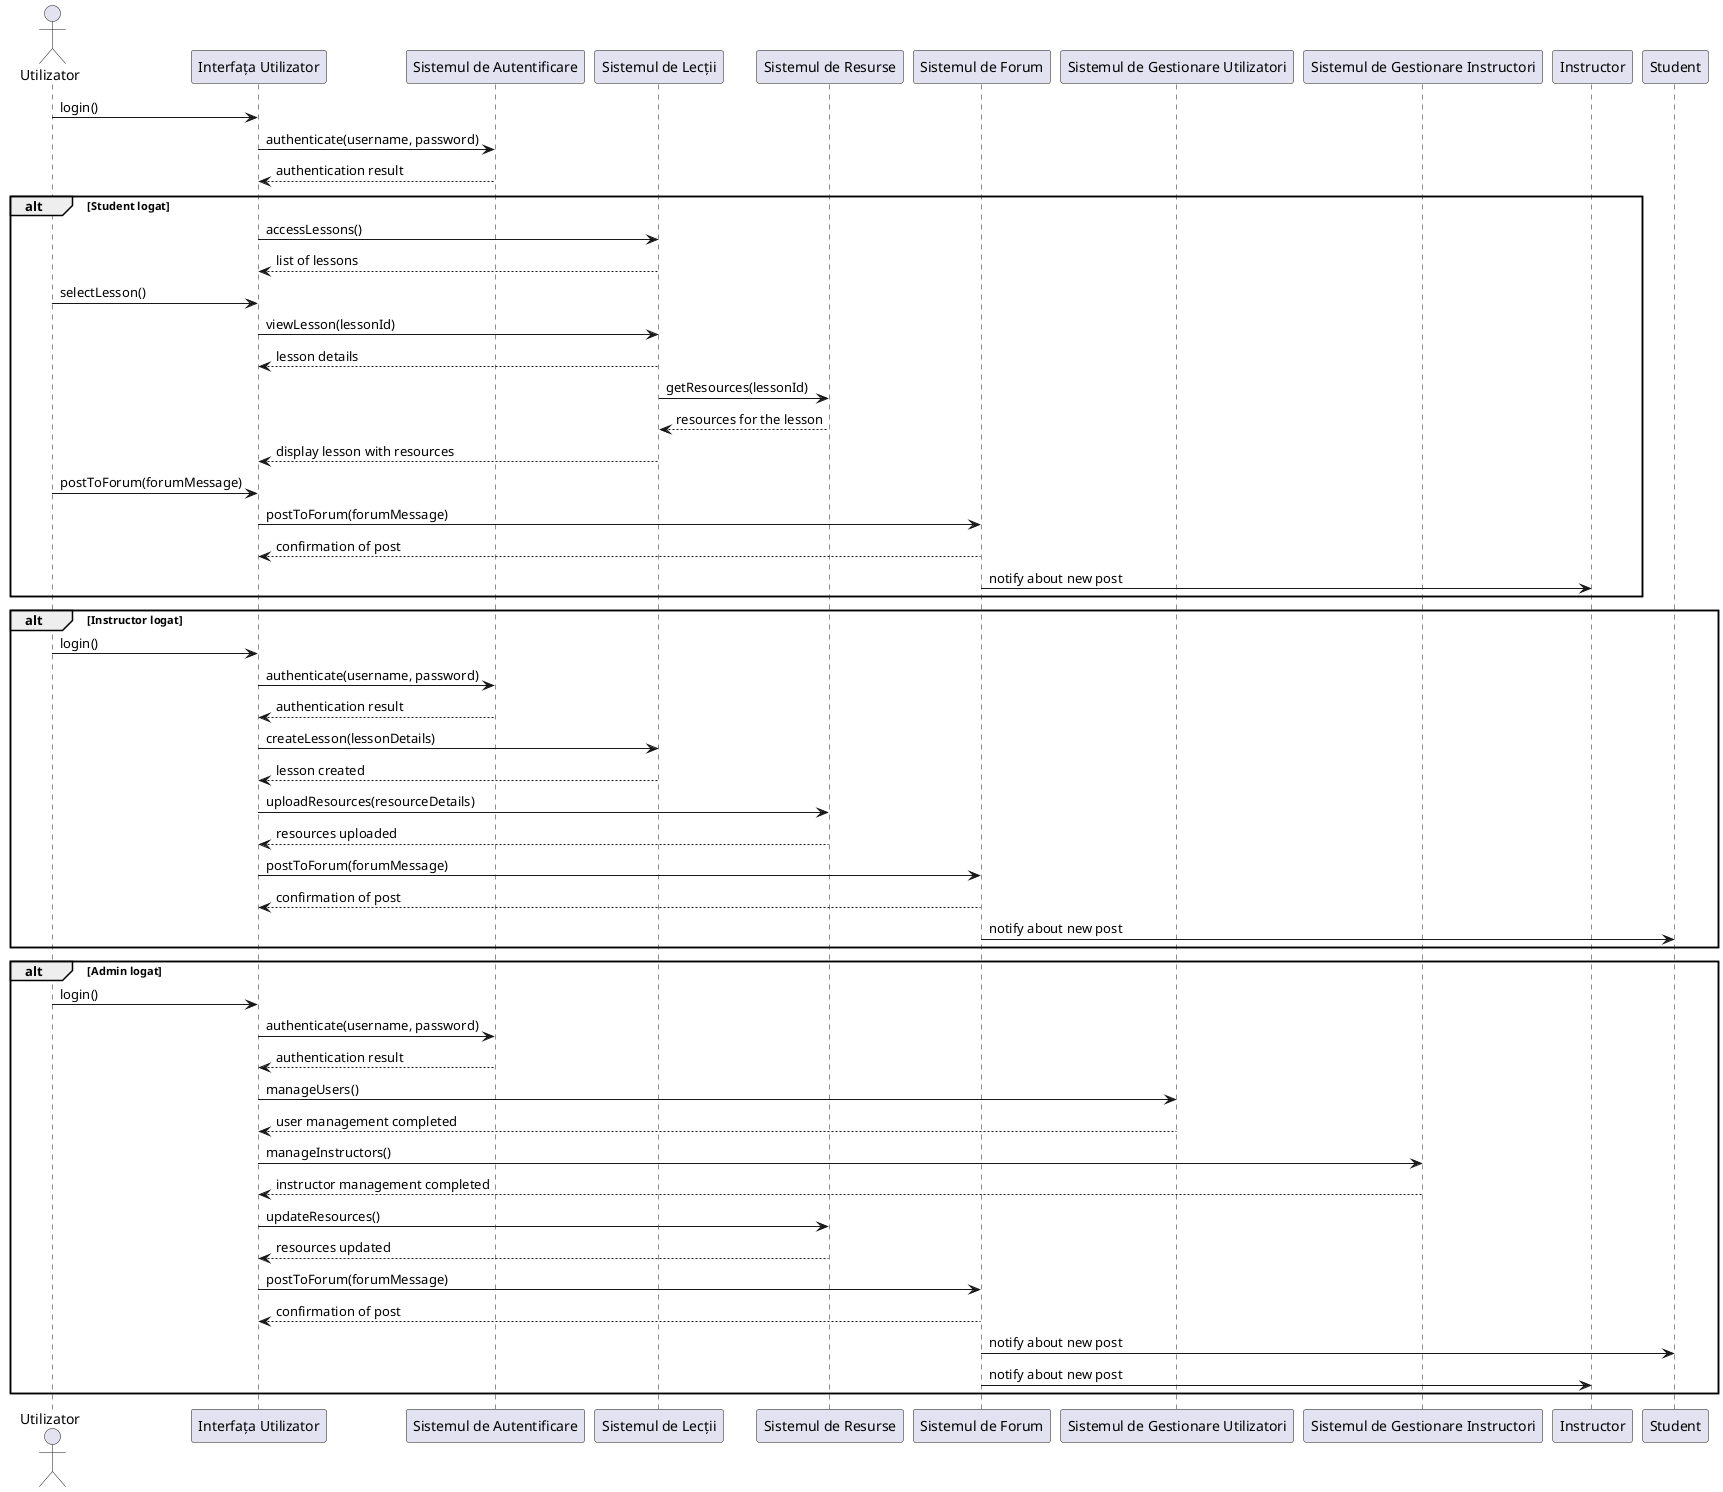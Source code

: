 @startuml
' Diagrama de interacțiune pe baza diagramei de clase

actor Utilizator

participant "Interfața Utilizator" as UI
participant "Sistemul de Autentificare" as Auth
participant "Sistemul de Lecții" as LessonSys
participant "Sistemul de Resurse" as ResourceSys
participant "Sistemul de Forum" as ForumSys
participant "Sistemul de Gestionare Utilizatori" as UserSys
participant "Sistemul de Gestionare Instructori" as InstructorSys

' Fluxul pentru un utilizator (student)
Utilizator -> UI: login()
UI -> Auth: authenticate(username, password)
Auth --> UI: authentication result

alt Student logat
    UI -> LessonSys: accessLessons()
    LessonSys --> UI: list of lessons
    Utilizator -> UI: selectLesson()
    UI -> LessonSys: viewLesson(lessonId)
    LessonSys --> UI: lesson details
    LessonSys -> ResourceSys: getResources(lessonId)
    ResourceSys --> LessonSys: resources for the lesson
    LessonSys --> UI: display lesson with resources

    Utilizator -> UI: postToForum(forumMessage)
    UI -> ForumSys: postToForum(forumMessage)
    ForumSys --> UI: confirmation of post
    ForumSys -> Instructor: notify about new post
end

' Fluxul pentru instructor
alt Instructor logat
    Utilizator -> UI: login()
    UI -> Auth: authenticate(username, password)
    Auth --> UI: authentication result

    UI -> LessonSys: createLesson(lessonDetails)
    LessonSys --> UI: lesson created
    UI -> ResourceSys: uploadResources(resourceDetails)
    ResourceSys --> UI: resources uploaded
    UI -> ForumSys: postToForum(forumMessage)
    ForumSys --> UI: confirmation of post
    ForumSys -> Student: notify about new post
end

' Fluxul pentru admin
alt Admin logat
    Utilizator -> UI: login()
    UI -> Auth: authenticate(username, password)
    Auth --> UI: authentication result

    UI -> UserSys: manageUsers()
    UserSys --> UI: user management completed
    UI -> InstructorSys: manageInstructors()
    InstructorSys --> UI: instructor management completed
    UI -> ResourceSys: updateResources()
    ResourceSys --> UI: resources updated
    UI -> ForumSys: postToForum(forumMessage)
    ForumSys --> UI: confirmation of post
    ForumSys -> Student: notify about new post
    ForumSys -> Instructor: notify about new post
end

@enduml
